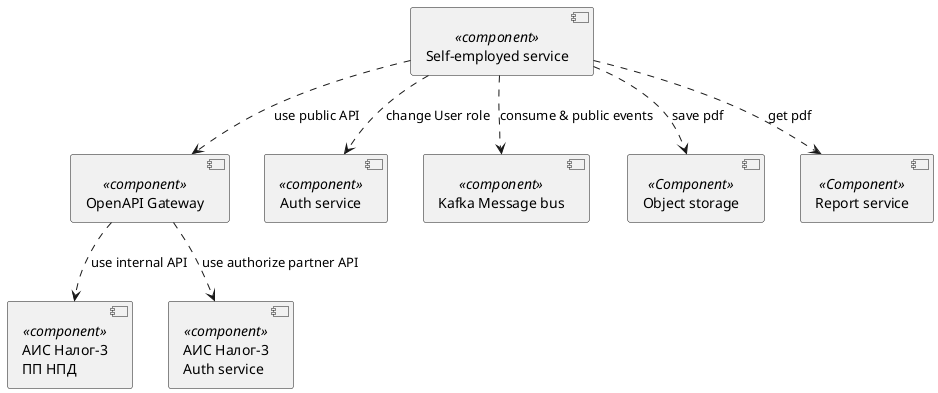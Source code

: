 @startuml high-level-model-components

component "АИС Налог-3\nПП НПД" as Tax3 <<component>>
component "АИС Налог-3\nAuth service" as Tax3AuthService <<component>>
component "OpenAPI Gateway" as OpenAPI <<component>>

component "Self-employed service" as SelfEmplService <<component>>
component "Auth service" as AuthService <<component>>
component "Kafka Message bus" as  Kafka <<component>>
component "Object storage" as ObjectStorage <<Component>>
component "Report service" as ReportService <<Component>>

OpenAPI ..> Tax3: use internal API
OpenAPI ..> Tax3AuthService: use authorize partner API

SelfEmplService ..> OpenAPI: use public API
SelfEmplService ..> AuthService: change User role
SelfEmplService ..> Kafka: consume & public events
SelfEmplService ..> ReportService: get pdf
SelfEmplService ..> ObjectStorage: save pdf

@enduml



@startuml gateway-messaging-components

component "OpenAPI Gateway" as OpenAPI <<component>>
interface "SendMessageRequest" as sendMessage
interface "GetMessageRequest" as getMessage
interface "GetMessagesRequest" as sendMessages

component "Self-employed service" as SelfEmplService <<component>>

OpenAPI --() sendMessage
OpenAPI --() getMessage
OpenAPI --() sendMessages

SelfEmplService -up-( sendMessage
SelfEmplService -up-( getMessage
SelfEmplService -up-( sendMessages

@enduml



@startuml authentication-components

component "АИС Налог-3\nAuth service" as Tax3AuthService <<component>>
interface "AuthRequest" as authRequest
component "Self-employed service" as SelfEmplService <<service>>

Tax3AuthService --() authRequest
SelfEmplService -up-( authRequest

@enduml



@startuml platform-registration-components

component "АИС Налог-3\nПП НПД" as Tax3 <<component>>
interface "PostPlatformRegistrationRequest" as postPlatformRegistration
component "Self-employed service" as SelfEmplService <<service>>

Tax3 --() postPlatformRegistration
SelfEmplService -up-( postPlatformRegistration

@enduml



@startuml self-employer-components

component "АИС Налог-3\nПП НПД" as Tax3 <<component>>
interface "GetTaxpayerRestrictionsRequest" as getTaxpayerRestrictions
interface "PostRegistrationRequest\nGetRegistrationStatusRequest" as postTaxpayerRegistration
interface "GetTaxpayerStatusRequest" as getTaxpayerStatus
interface "PutTaxpayerDataRequest" as putTaxpayerData
interface "GetGrantedPermissionsRequest" as getGrantedPermission
interface "GetInnByPersonalInfoRequestV3" as getInnByPersonalInfo
interface "PostBindPartnerWithInnRequest\nGetBindPartnerStatusRequest" as postPartnerBindInn
interface "PostBindPartnerWithPhoneRequest\nGetBindPartnerStatusRequest" as postPartnerBindPhone
interface "PostUnbindPartnerRequest" as postPartnerUnbind
interface "PostUnregistrationRequestV2\nGetUnregistrationStatusRequest" as postTaxpayerUnregistration

Tax3 --() getTaxpayerRestrictions
Tax3 --() postTaxpayerRegistration
Tax3 --() getTaxpayerStatus
Tax3 --() putTaxpayerData
Tax3 --() postPartnerBindInn
Tax3 --() postPartnerBindPhone
Tax3 --() postTaxpayerUnregistration
Tax3 --() postPartnerUnbind
Tax3 --() getGrantedPermission
Tax3 --() getInnByPersonalInfo

component "Self-employed service" as SelfEmplService <<service>> {

component "Registration info" as RegInfo <<component>>
interface "GET /restrictions/{vatin}" as getRestrictions
interface "POST /vatin-request/" as postVatinRequest

RegInfo -up-( getTaxpayerRestrictions
RegInfo -up-( getInnByPersonalInfo

RegInfo --() getRestrictions
RegInfo --() postVatinRequest

component "Create self-employer" as CreateSelfEmpl <<component>>
interface "POST /self-employers/" as postSelfEmpls

CreateSelfEmpl --() postSelfEmpls

CreateSelfEmpl -up-( postTaxpayerRegistration
CreateSelfEmpl -up-( postPartnerBindInn
CreateSelfEmpl -up-( postPartnerBindPhone

component "Local self-employers data" as Local <<component>>
interface "GET /self-employers/" as getSelfEmpls
interface "GET /self-employers/{vatin}" as getSelfEmplsId
interface "GET /orders/{id}" as getOrdersId
interface "GET /self-employers/{vatin}/orders" as getSelfEmplsIdOrders
interface "GET /self-employers/{vatin}/permissions" as getSelfEmplsIdPermission

Local --() getSelfEmpls
Local --() getOrdersId
Local --() getSelfEmplsIdOrders


component "External self-employer data" as External <<component>>
External --() getSelfEmplsId
External --() getSelfEmplsIdPermission

External -up-( getTaxpayerStatus
External -up-( getGrantedPermission

Component "Update self-employer" as Update <<component>>
interface "PUT /self-employers/{vatin}" as putSelfEmplsId
Update --() putSelfEmplsId
Update -up-( putTaxpayerData


Component "Delete self-employer" as Delete <<component>>
interface "DELETE /self-employers/{vatin}" as delSelfEmplsId

Delete --() delSelfEmplsId
Delete -up-( postPartnerUnbind
Delete -up-( postTaxpayerUnregistration

}

@enduml



@startuml incomes-components

component "АИС Налог-3\nПП НПД" as Tax3 <<component>>
interface "PostIncomeRequestV2" as postIncomeRequestV2
interface "PostCancelReceiptRequestV2" as postCancelReceipt
interface "GetIncomeRequestV2" as getIncomeRequestV2
interface "GetIncomeForPeriodRequest" as getIncomeForPeriod

Tax3 --() postIncomeRequestV2
Tax3 --() postCancelReceipt
Tax3 --() getIncomeRequestV2
Tax3 --() getIncomeForPeriod

component "Self-employed service" as SelfEmplService <<Component>>
interface "GET /self-employers/{id}/incomes" as getIncomes
interface "POST /self-employers/{id}/incomes" as postIncome
interface "GET /self-employers/{id}/incomes/{income-id}" as getIncomesId
interface "DELETE /self-employers/{id}/incomes/{income-id}" as delIncomesId
interface "GET /self-employers/{id}/incomes/statistics" as getIncomesStatistics

SelfEmplService --() getIncomes
SelfEmplService --() postIncome
SelfEmplService --() getIncomesId
SelfEmplService --() delIncomesId
SelfEmplService --() getIncomesStatistics

SelfEmplService -up-( postIncomeRequestV2
SelfEmplService -up-( postCancelReceipt
SelfEmplService -up-( getIncomeRequestV2
SelfEmplService -up-( getIncomeForPeriod

@enduml

@startuml offline-incomes-components

component "АИС Налог-3\nПП НПД" as Tax3 <<component>>
interface "GetKeysRequest" as getKeys
interface "PostIncomeRequestV2" as postIncomeRequestV2

Tax3 --() getKeys
Tax3 --() postIncomeRequestV2

component "Self-employed service" as SelfEmplService <<Component>>
component "Object storage" as objectStorage <<Component>>

SelfEmplService -up-( getKeys
SelfEmplService -up-( postIncomeRequestV2
SelfEmplService ..> objectStorage: save receipt image file

@enduml



@startuml account-components

component "АИС Налог-3\nПП НПД" as Tax3 <<component>>
interface "GetTaxpayerAccountStatusRequest" as getAccountStatus
interface "GetAccrualsAndDebtsRequest" as getAccrualsAndDebtsRequest
interface "GetPaymentDocumentsRequest" as GetPaymentDocumentsRequest

Tax3 --() getAccountStatus
Tax3 --() getAccrualsAndDebtsRequest
Tax3 --() GetPaymentDocumentsRequest

component "Self-employed service" as SelfEmplService <<Component>>
interface "GET /self-employers/{id}/account" as getAccount
interface "GET /self-employers/{id}/accruals" as getAccrualsAndDebts
interface "GET /self-employers/{id}/payment-documents" as getPaymentDocuments

SelfEmplService --() getAccount
SelfEmplService --() getAccrualsAndDebts
SelfEmplService --() getPaymentDocuments

SelfEmplService -up-( getAccountStatus
SelfEmplService -up-( getAccrualsAndDebtsRequest
SelfEmplService -up-( GetPaymentDocumentsRequest

@enduml



@startuml references-components

component "АИС Налог-3\nПП НПД" as Tax3 <<component>>
interface "GetRegistrationReferenceRequestV2" as GetRegistrationReference
interface "GetIncomeReferenceRequestV2" as GetIncomeReference

Tax3 --() GetRegistrationReference
Tax3 --() GetIncomeReference

component "Self-employed service" as SelfEmplService <<Component>>
interface "GET /self-employers/{id}/references/{type}" as getReference

SelfEmplService --() getReference

SelfEmplService -up-( GetRegistrationReference
SelfEmplService -up-( GetIncomeReference

@enduml



@startuml notifications-components

component "АИС Налог-3\nПП НПД" as Tax3 <<component>>
interface "GetNotificationsRequest" as getNotificationsRequest
interface "PostNotificationsAckRequest" as postNotificationsAck
interface "PostNotificationsArchRequest" as postNotificationsArch
interface "PostNotificationsAckAllRequest" as postNotificationsAckAll
interface "PostNotificationsArchAllRequest" as postNotificationsArchAllRequest
interface "GetNotificationsCountRequest" as getNotificationsCountRequest
interface "PostNotificationsDeliveredRequest" as postNotificationsDeliveredRequest

Tax3 --() getNotificationsRequest
Tax3 --() postNotificationsAck
Tax3 --() postNotificationsArch
Tax3 --() postNotificationsAckAll
Tax3 --() postNotificationsArchAllRequest
Tax3 --() getNotificationsCountRequest
Tax3 --() postNotificationsDeliveredRequest

component "Self-employed service" as SelfEmplService <<Component>>
interface "GET  /self-employers/{id}/notifications" as getNotifications
interface "GET  /self-employers/{id}/notifications/count" as getNotificationsCount
interface "POST /self-employers/{id}/notifications" as postNotifications
interface "PUT  /self-employers/{id}/notifications/{notif-id}" as putNotificationId

SelfEmplService --() getNotifications
SelfEmplService --() getNotificationsCount
SelfEmplService --() postNotifications
SelfEmplService --() putNotificationId

SelfEmplService -up-( getNotificationsRequest
SelfEmplService -up-( postNotificationsAck
SelfEmplService -up-( postNotificationsArch
SelfEmplService -up-( postNotificationsAckAll
SelfEmplService -up-( postNotificationsArchAllRequest
SelfEmplService -up-( getNotificationsCountRequest
SelfEmplService -up-( postNotificationsDeliveredRequest

@enduml



@startuml reference-data-components

component "АИС Налог-3\nПП НПД" as Tax3 <<component>>

interface "GetRegionsListRequest" as getRegionsList
interface "GetActivitiesListRequestV2" as getActivitiesList
interface "GetRejectionReasonsListRequest" as getRejectionReasonsList
interface "GetTaxpayerUnregistrationReasonsListRequest" as getTaxpayerUnregistrationReasonsList
interface "GetCancelIncomeReasonsListRequest" as getCancelIncomeReasonsList

Tax3 --() getRegionsList
Tax3 --() getActivitiesList
Tax3 --() getRejectionReasonsList
Tax3 --() getTaxpayerUnregistrationReasonsList
Tax3 --() getCancelIncomeReasonsList

component "Self-employed service" as SelfEmplService <<Component>>
interface "GET /reference-data/{type}" as getDictionary

SelfEmplService --() getDictionary

SelfEmplService -up-( getRegionsList
SelfEmplService -up-( getActivitiesList
SelfEmplService -up-( getRejectionReasonsList
SelfEmplService -up-( getTaxpayerUnregistrationReasonsList
SelfEmplService -up-( getCancelIncomeReasonsList

@enduml